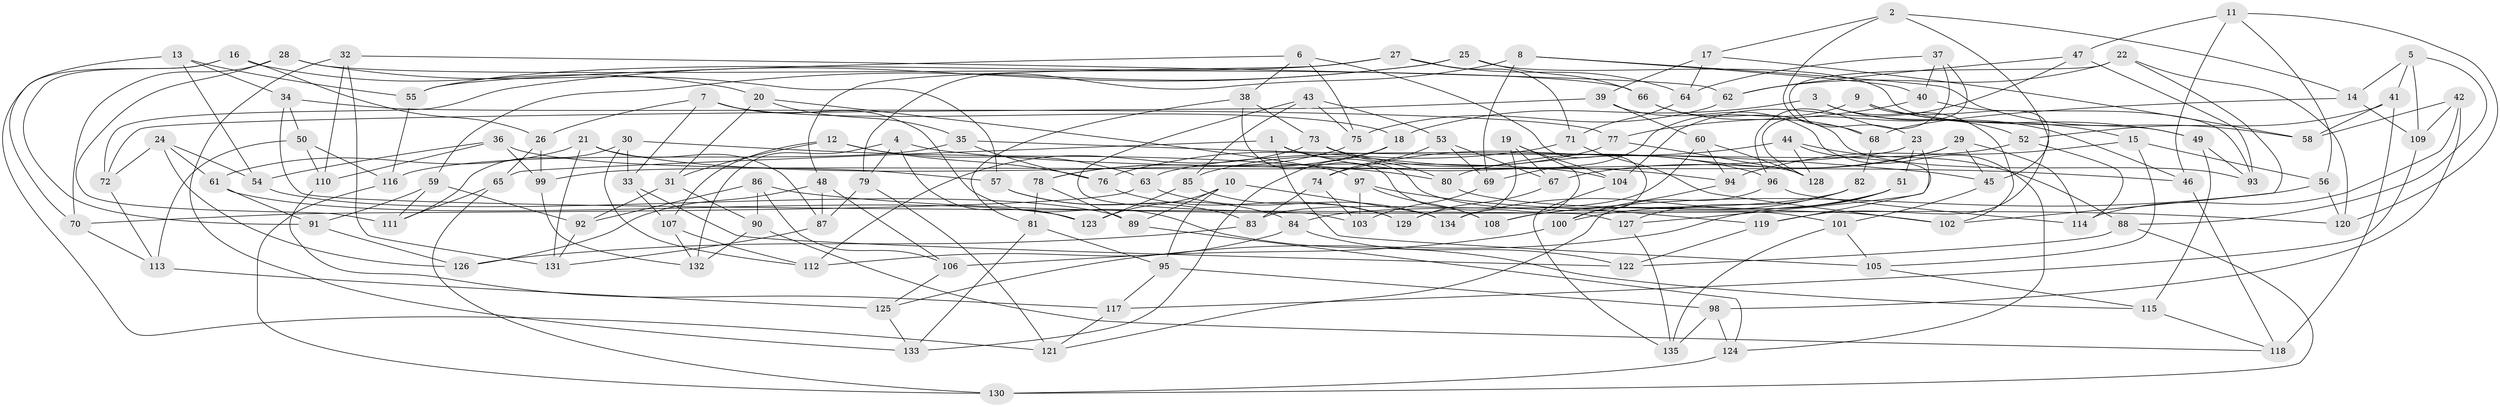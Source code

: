 // coarse degree distribution, {6: 0.5116279069767442, 5: 0.05813953488372093, 4: 0.4186046511627907, 3: 0.011627906976744186}
// Generated by graph-tools (version 1.1) at 2025/52/02/27/25 19:52:27]
// undirected, 135 vertices, 270 edges
graph export_dot {
graph [start="1"]
  node [color=gray90,style=filled];
  1;
  2;
  3;
  4;
  5;
  6;
  7;
  8;
  9;
  10;
  11;
  12;
  13;
  14;
  15;
  16;
  17;
  18;
  19;
  20;
  21;
  22;
  23;
  24;
  25;
  26;
  27;
  28;
  29;
  30;
  31;
  32;
  33;
  34;
  35;
  36;
  37;
  38;
  39;
  40;
  41;
  42;
  43;
  44;
  45;
  46;
  47;
  48;
  49;
  50;
  51;
  52;
  53;
  54;
  55;
  56;
  57;
  58;
  59;
  60;
  61;
  62;
  63;
  64;
  65;
  66;
  67;
  68;
  69;
  70;
  71;
  72;
  73;
  74;
  75;
  76;
  77;
  78;
  79;
  80;
  81;
  82;
  83;
  84;
  85;
  86;
  87;
  88;
  89;
  90;
  91;
  92;
  93;
  94;
  95;
  96;
  97;
  98;
  99;
  100;
  101;
  102;
  103;
  104;
  105;
  106;
  107;
  108;
  109;
  110;
  111;
  112;
  113;
  114;
  115;
  116;
  117;
  118;
  119;
  120;
  121;
  122;
  123;
  124;
  125;
  126;
  127;
  128;
  129;
  130;
  131;
  132;
  133;
  134;
  135;
  1 -- 101;
  1 -- 105;
  1 -- 65;
  1 -- 94;
  2 -- 68;
  2 -- 14;
  2 -- 17;
  2 -- 45;
  3 -- 46;
  3 -- 18;
  3 -- 52;
  3 -- 102;
  4 -- 123;
  4 -- 132;
  4 -- 79;
  4 -- 46;
  5 -- 109;
  5 -- 88;
  5 -- 14;
  5 -- 41;
  6 -- 100;
  6 -- 38;
  6 -- 75;
  6 -- 55;
  7 -- 26;
  7 -- 33;
  7 -- 18;
  7 -- 115;
  8 -- 40;
  8 -- 58;
  8 -- 69;
  8 -- 79;
  9 -- 15;
  9 -- 69;
  9 -- 49;
  9 -- 119;
  10 -- 123;
  10 -- 134;
  10 -- 95;
  10 -- 89;
  11 -- 46;
  11 -- 56;
  11 -- 120;
  11 -- 47;
  12 -- 76;
  12 -- 63;
  12 -- 31;
  12 -- 107;
  13 -- 55;
  13 -- 54;
  13 -- 34;
  13 -- 70;
  14 -- 109;
  14 -- 68;
  15 -- 105;
  15 -- 94;
  15 -- 56;
  16 -- 91;
  16 -- 121;
  16 -- 26;
  16 -- 20;
  17 -- 64;
  17 -- 58;
  17 -- 39;
  18 -- 78;
  18 -- 133;
  19 -- 104;
  19 -- 134;
  19 -- 67;
  19 -- 129;
  20 -- 97;
  20 -- 35;
  20 -- 31;
  21 -- 131;
  21 -- 104;
  21 -- 61;
  21 -- 87;
  22 -- 102;
  22 -- 120;
  22 -- 23;
  22 -- 62;
  23 -- 51;
  23 -- 127;
  23 -- 99;
  24 -- 54;
  24 -- 72;
  24 -- 61;
  24 -- 126;
  25 -- 66;
  25 -- 49;
  25 -- 59;
  25 -- 72;
  26 -- 65;
  26 -- 99;
  27 -- 64;
  27 -- 71;
  27 -- 55;
  27 -- 48;
  28 -- 66;
  28 -- 111;
  28 -- 57;
  28 -- 70;
  29 -- 80;
  29 -- 45;
  29 -- 114;
  29 -- 67;
  30 -- 112;
  30 -- 33;
  30 -- 111;
  30 -- 80;
  31 -- 92;
  31 -- 90;
  32 -- 62;
  32 -- 110;
  32 -- 133;
  32 -- 131;
  33 -- 122;
  33 -- 107;
  34 -- 50;
  34 -- 127;
  34 -- 77;
  35 -- 45;
  35 -- 76;
  35 -- 116;
  36 -- 110;
  36 -- 57;
  36 -- 54;
  36 -- 99;
  37 -- 128;
  37 -- 64;
  37 -- 40;
  37 -- 96;
  38 -- 108;
  38 -- 73;
  38 -- 81;
  39 -- 60;
  39 -- 72;
  39 -- 124;
  40 -- 93;
  40 -- 77;
  41 -- 52;
  41 -- 118;
  41 -- 58;
  42 -- 114;
  42 -- 98;
  42 -- 109;
  42 -- 58;
  43 -- 75;
  43 -- 103;
  43 -- 85;
  43 -- 53;
  44 -- 128;
  44 -- 119;
  44 -- 88;
  44 -- 74;
  45 -- 101;
  46 -- 118;
  47 -- 104;
  47 -- 93;
  47 -- 62;
  48 -- 87;
  48 -- 106;
  48 -- 126;
  49 -- 115;
  49 -- 93;
  50 -- 113;
  50 -- 116;
  50 -- 110;
  51 -- 100;
  51 -- 134;
  51 -- 125;
  52 -- 63;
  52 -- 114;
  53 -- 74;
  53 -- 69;
  53 -- 67;
  54 -- 89;
  55 -- 116;
  56 -- 108;
  56 -- 120;
  57 -- 83;
  57 -- 84;
  59 -- 111;
  59 -- 91;
  59 -- 92;
  60 -- 83;
  60 -- 128;
  60 -- 94;
  61 -- 91;
  61 -- 123;
  62 -- 75;
  63 -- 70;
  63 -- 134;
  64 -- 71;
  65 -- 111;
  65 -- 130;
  66 -- 68;
  66 -- 93;
  67 -- 129;
  68 -- 82;
  69 -- 103;
  70 -- 113;
  71 -- 102;
  71 -- 76;
  72 -- 113;
  73 -- 80;
  73 -- 96;
  73 -- 112;
  74 -- 103;
  74 -- 83;
  75 -- 78;
  76 -- 129;
  77 -- 128;
  77 -- 85;
  78 -- 81;
  78 -- 89;
  79 -- 87;
  79 -- 121;
  80 -- 102;
  81 -- 133;
  81 -- 95;
  82 -- 108;
  82 -- 127;
  82 -- 84;
  83 -- 126;
  84 -- 122;
  84 -- 112;
  85 -- 129;
  85 -- 123;
  86 -- 92;
  86 -- 120;
  86 -- 106;
  86 -- 90;
  87 -- 131;
  88 -- 122;
  88 -- 130;
  89 -- 124;
  90 -- 132;
  90 -- 118;
  91 -- 126;
  92 -- 131;
  94 -- 100;
  95 -- 98;
  95 -- 117;
  96 -- 114;
  96 -- 121;
  97 -- 108;
  97 -- 119;
  97 -- 103;
  98 -- 124;
  98 -- 135;
  99 -- 132;
  100 -- 106;
  101 -- 105;
  101 -- 135;
  104 -- 135;
  105 -- 115;
  106 -- 125;
  107 -- 132;
  107 -- 112;
  109 -- 117;
  110 -- 117;
  113 -- 125;
  115 -- 118;
  116 -- 130;
  117 -- 121;
  119 -- 122;
  124 -- 130;
  125 -- 133;
  127 -- 135;
}
